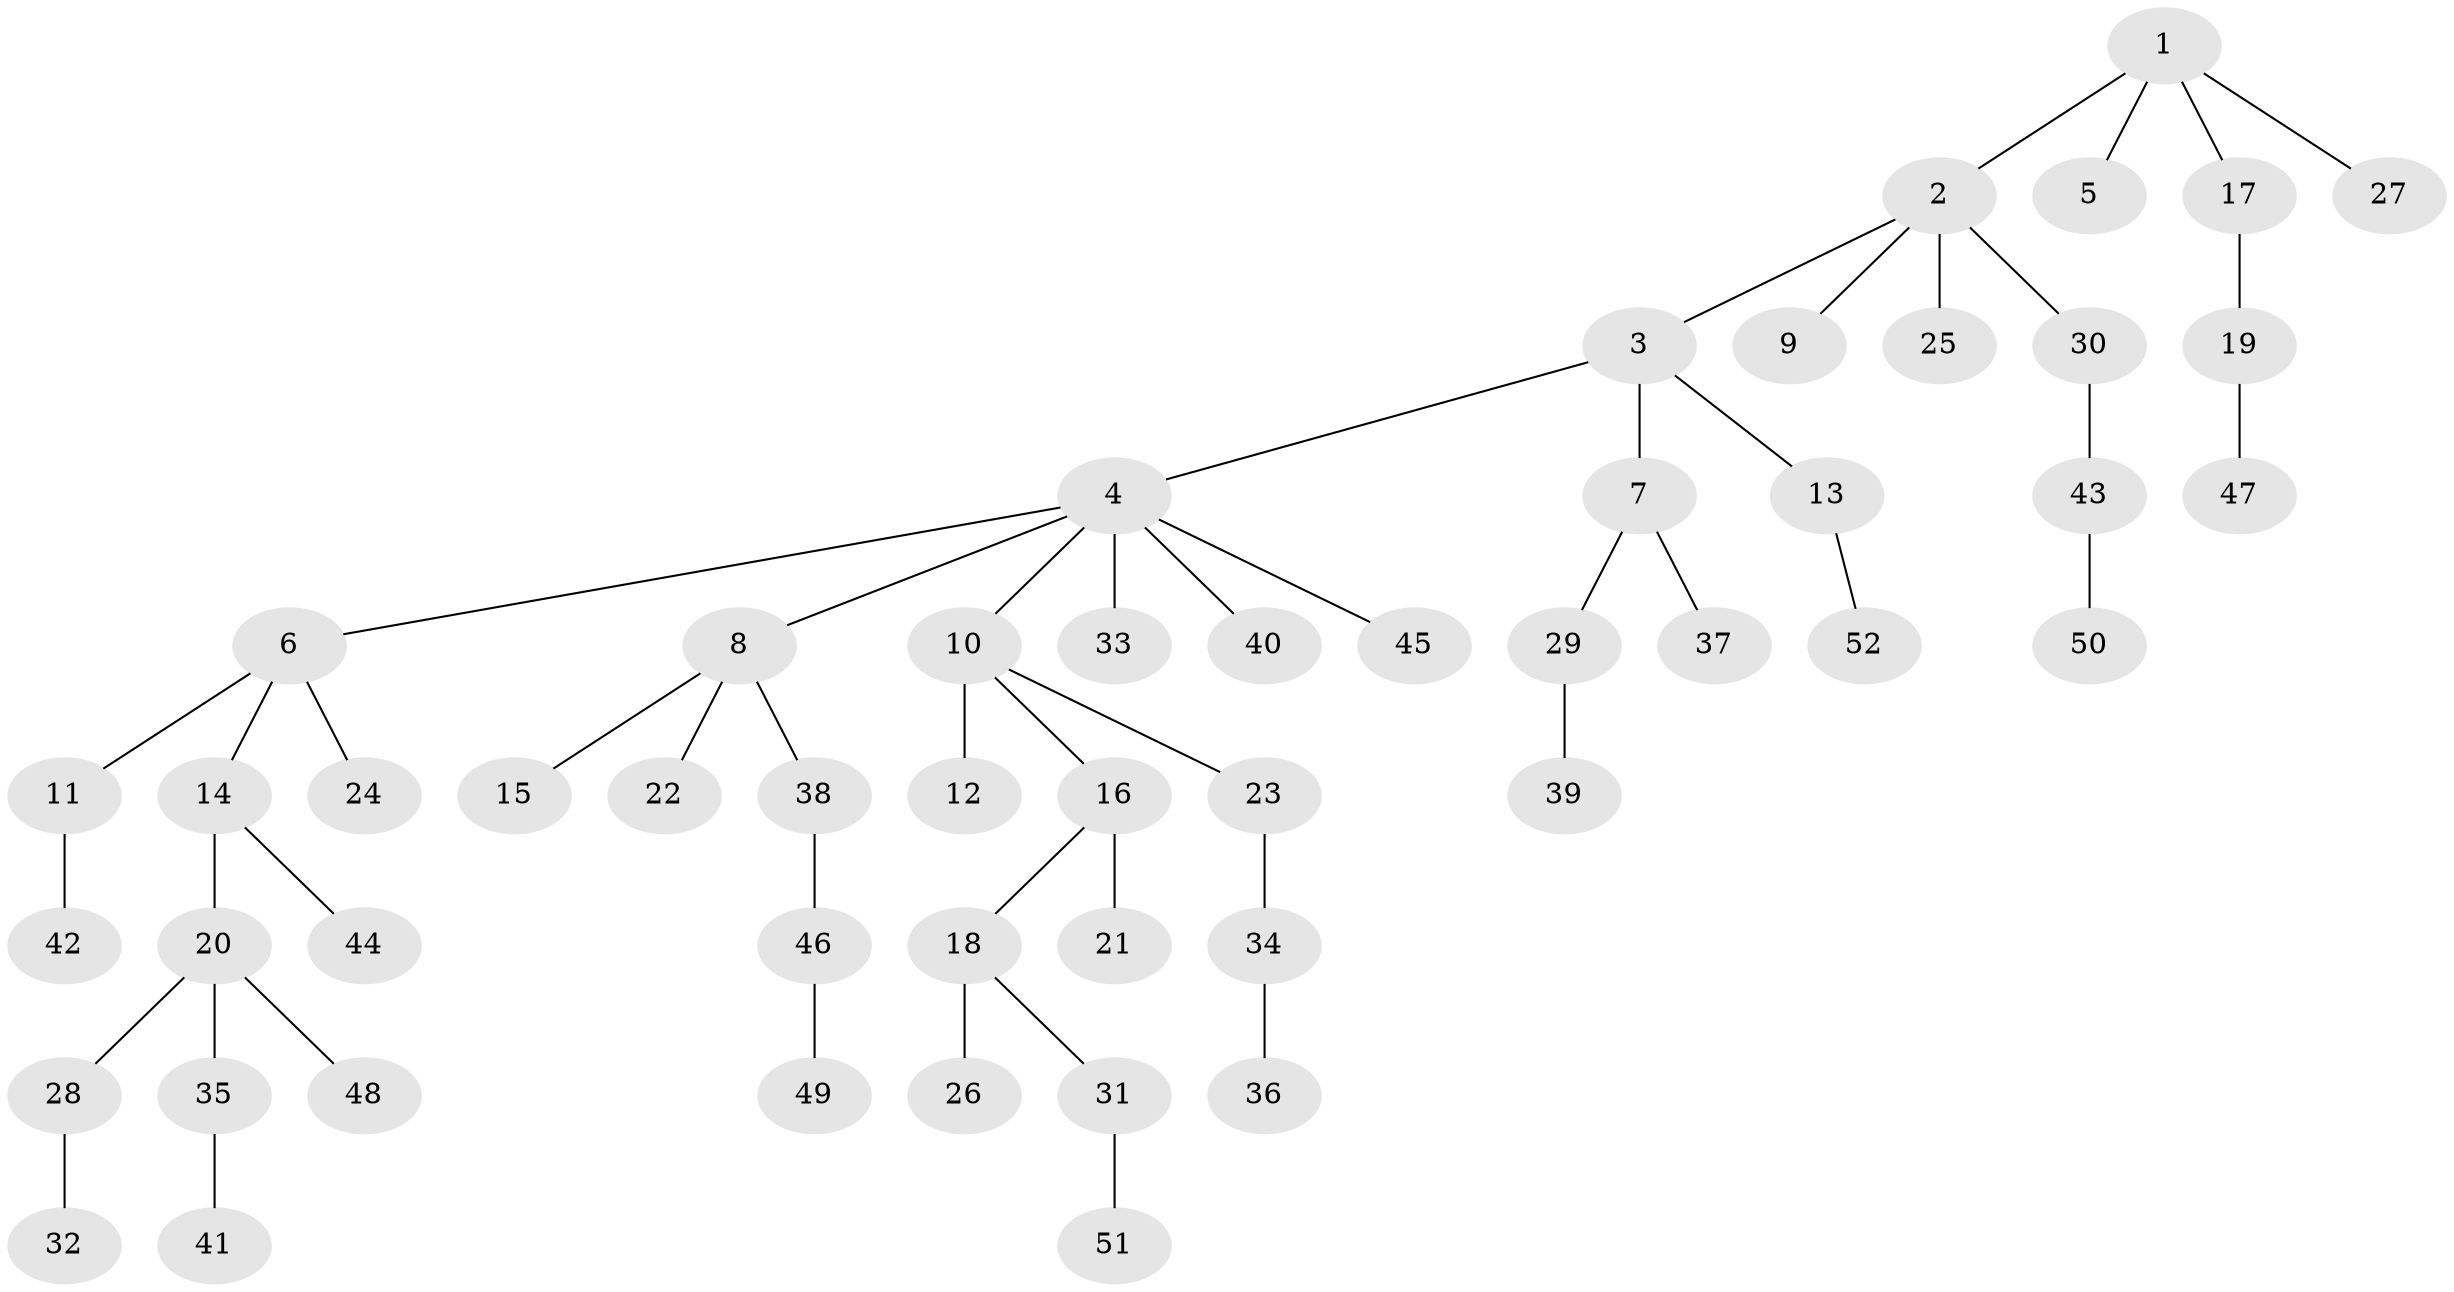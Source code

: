 // coarse degree distribution, {7: 0.027777777777777776, 9: 0.027777777777777776, 1: 0.6388888888888888, 4: 0.08333333333333333, 3: 0.08333333333333333, 2: 0.1388888888888889}
// Generated by graph-tools (version 1.1) at 2025/19/03/04/25 18:19:09]
// undirected, 52 vertices, 51 edges
graph export_dot {
graph [start="1"]
  node [color=gray90,style=filled];
  1;
  2;
  3;
  4;
  5;
  6;
  7;
  8;
  9;
  10;
  11;
  12;
  13;
  14;
  15;
  16;
  17;
  18;
  19;
  20;
  21;
  22;
  23;
  24;
  25;
  26;
  27;
  28;
  29;
  30;
  31;
  32;
  33;
  34;
  35;
  36;
  37;
  38;
  39;
  40;
  41;
  42;
  43;
  44;
  45;
  46;
  47;
  48;
  49;
  50;
  51;
  52;
  1 -- 2;
  1 -- 5;
  1 -- 17;
  1 -- 27;
  2 -- 3;
  2 -- 9;
  2 -- 25;
  2 -- 30;
  3 -- 4;
  3 -- 7;
  3 -- 13;
  4 -- 6;
  4 -- 8;
  4 -- 10;
  4 -- 33;
  4 -- 40;
  4 -- 45;
  6 -- 11;
  6 -- 14;
  6 -- 24;
  7 -- 29;
  7 -- 37;
  8 -- 15;
  8 -- 22;
  8 -- 38;
  10 -- 12;
  10 -- 16;
  10 -- 23;
  11 -- 42;
  13 -- 52;
  14 -- 20;
  14 -- 44;
  16 -- 18;
  16 -- 21;
  17 -- 19;
  18 -- 26;
  18 -- 31;
  19 -- 47;
  20 -- 28;
  20 -- 35;
  20 -- 48;
  23 -- 34;
  28 -- 32;
  29 -- 39;
  30 -- 43;
  31 -- 51;
  34 -- 36;
  35 -- 41;
  38 -- 46;
  43 -- 50;
  46 -- 49;
}
